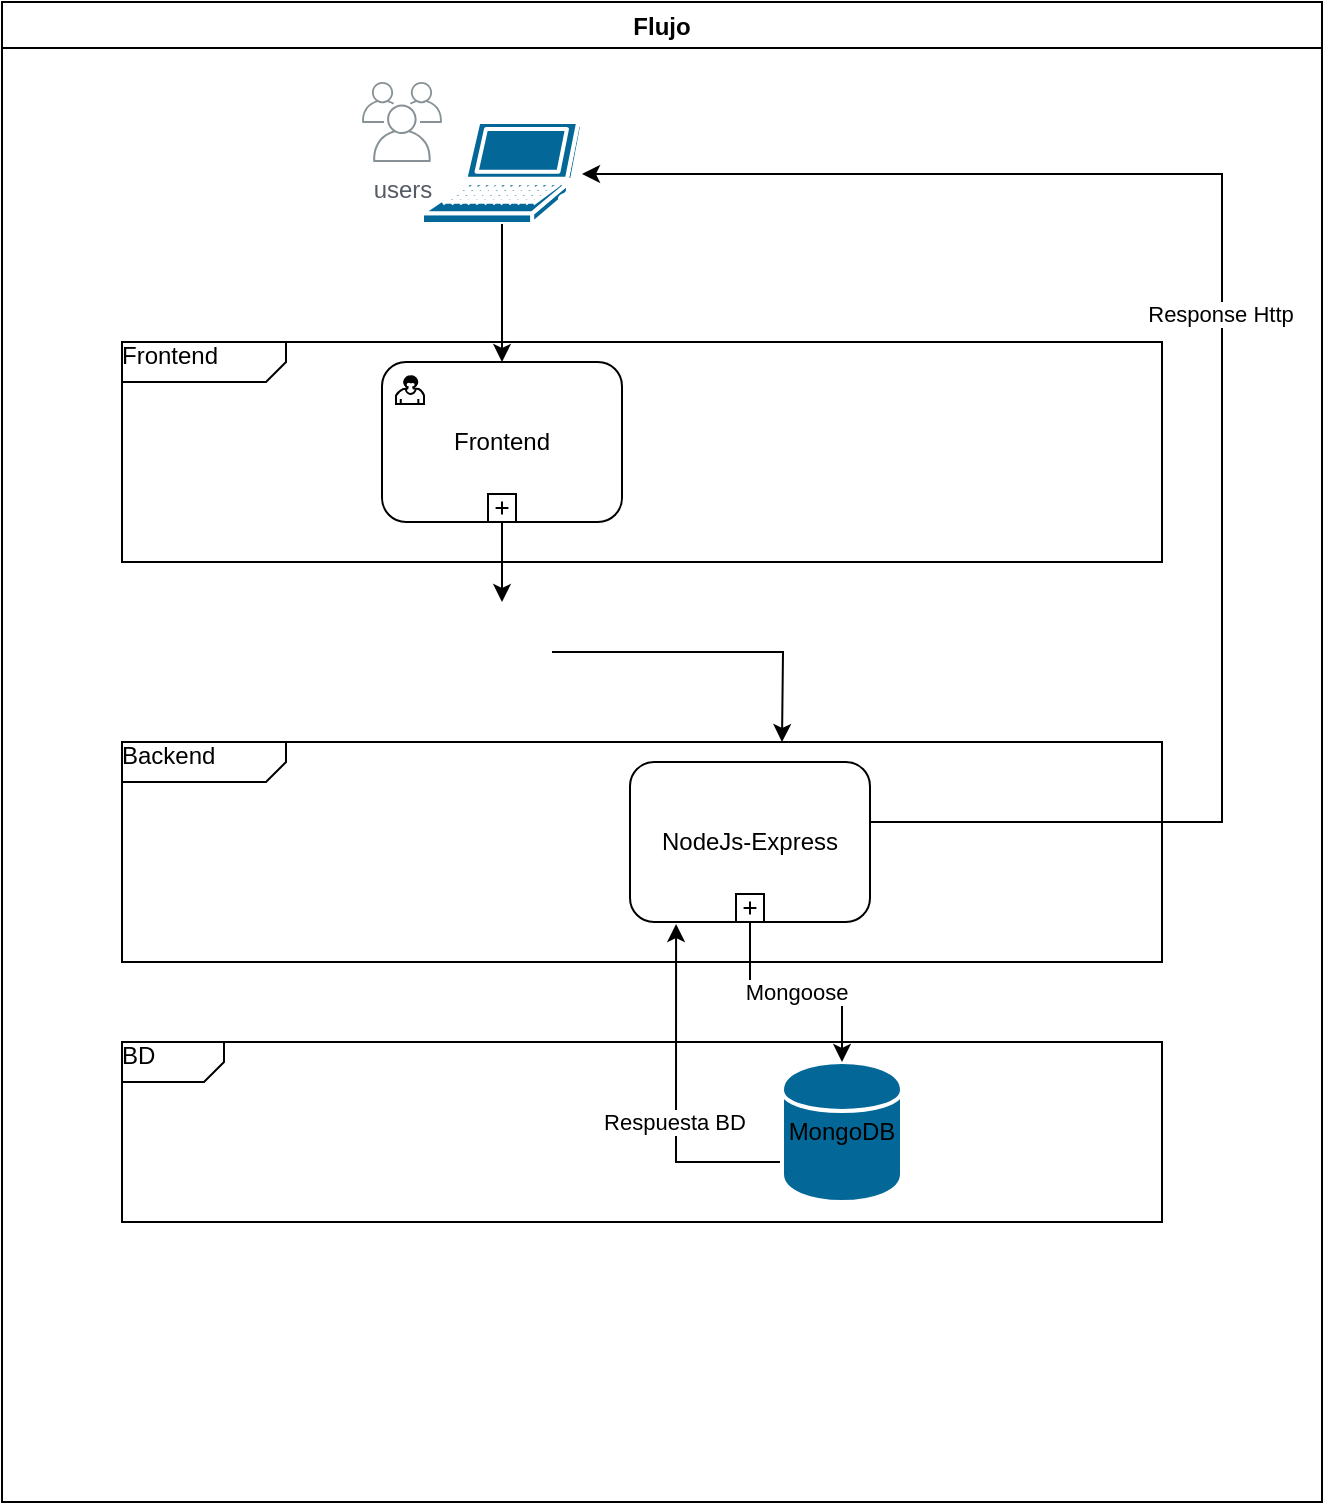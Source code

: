 <mxfile version="13.8.8" type="github">
  <diagram id="78aQR8RQnFcetJqp-GHQ" name="Page-1">
    <mxGraphModel dx="946" dy="562" grid="1" gridSize="10" guides="1" tooltips="1" connect="1" arrows="1" fold="1" page="1" pageScale="1" pageWidth="827" pageHeight="1169" math="0" shadow="0">
      <root>
        <mxCell id="0" />
        <mxCell id="1" parent="0" />
        <mxCell id="h-x4_XwBHl1-xy10uT6D-13" value="Flujo" style="swimlane;startSize=23;" vertex="1" parent="1">
          <mxGeometry x="100" y="40" width="660" height="750" as="geometry">
            <mxRectangle x="100" y="40" width="60" height="23" as="alternateBounds" />
          </mxGeometry>
        </mxCell>
        <mxCell id="h-x4_XwBHl1-xy10uT6D-65" value="Frontend" style="html=1;shape=mxgraph.sysml.package;align=left;spacingLeft=5;verticalAlign=top;spacingTop=-3;labelX=82;html=1;overflow=fill;" vertex="1" parent="h-x4_XwBHl1-xy10uT6D-13">
          <mxGeometry x="60" y="170" width="520" height="110" as="geometry" />
        </mxCell>
        <mxCell id="h-x4_XwBHl1-xy10uT6D-63" value="Backend" style="html=1;shape=mxgraph.sysml.package;align=left;spacingLeft=5;verticalAlign=top;spacingTop=-3;labelX=82;html=1;overflow=fill;" vertex="1" parent="h-x4_XwBHl1-xy10uT6D-13">
          <mxGeometry x="60" y="370" width="520" height="110" as="geometry" />
        </mxCell>
        <mxCell id="h-x4_XwBHl1-xy10uT6D-62" value="BD" style="html=1;shape=mxgraph.sysml.package;align=left;spacingLeft=5;verticalAlign=top;spacingTop=-3;labelX=51;html=1;overflow=fill;" vertex="1" parent="h-x4_XwBHl1-xy10uT6D-13">
          <mxGeometry x="60" y="520" width="520" height="90" as="geometry" />
        </mxCell>
        <mxCell id="h-x4_XwBHl1-xy10uT6D-16" value="" style="shape=mxgraph.cisco.computers_and_peripherals.laptop;html=1;pointerEvents=1;dashed=0;fillColor=#036897;strokeColor=#ffffff;strokeWidth=2;verticalLabelPosition=bottom;verticalAlign=top;align=center;outlineConnect=0;" vertex="1" parent="h-x4_XwBHl1-xy10uT6D-13">
          <mxGeometry x="210" y="60" width="80" height="51" as="geometry" />
        </mxCell>
        <mxCell id="h-x4_XwBHl1-xy10uT6D-66" style="edgeStyle=orthogonalEdgeStyle;rounded=0;orthogonalLoop=1;jettySize=auto;html=1;entryX=0.192;entryY=1.013;entryDx=0;entryDy=0;entryPerimeter=0;" edge="1" parent="h-x4_XwBHl1-xy10uT6D-13" source="h-x4_XwBHl1-xy10uT6D-18" target="h-x4_XwBHl1-xy10uT6D-42">
          <mxGeometry relative="1" as="geometry">
            <Array as="points">
              <mxPoint x="337" y="580" />
            </Array>
          </mxGeometry>
        </mxCell>
        <mxCell id="h-x4_XwBHl1-xy10uT6D-67" value="Respuesta BD" style="edgeLabel;html=1;align=center;verticalAlign=middle;resizable=0;points=[];" vertex="1" connectable="0" parent="h-x4_XwBHl1-xy10uT6D-66">
          <mxGeometry x="-0.149" y="1" relative="1" as="geometry">
            <mxPoint as="offset" />
          </mxGeometry>
        </mxCell>
        <mxCell id="h-x4_XwBHl1-xy10uT6D-18" value="&lt;div&gt;MongoDB&lt;/div&gt;&lt;div&gt;&lt;br&gt;&lt;/div&gt;" style="shape=cylinder;whiteSpace=wrap;html=1;boundedLbl=1;backgroundOutline=1;dashed=0;verticalAlign=top;strokeColor=#ffffff;strokeWidth=2;fillColor=#036897;" vertex="1" parent="h-x4_XwBHl1-xy10uT6D-13">
          <mxGeometry x="390" y="530" width="60" height="70" as="geometry" />
        </mxCell>
        <mxCell id="h-x4_XwBHl1-xy10uT6D-32" style="edgeStyle=orthogonalEdgeStyle;rounded=0;orthogonalLoop=1;jettySize=auto;html=1;" edge="1" parent="h-x4_XwBHl1-xy10uT6D-13" target="h-x4_XwBHl1-xy10uT6D-31">
          <mxGeometry relative="1" as="geometry">
            <mxPoint x="310" y="210" as="sourcePoint" />
            <Array as="points">
              <mxPoint x="250" y="210" />
              <mxPoint x="250" y="325" />
            </Array>
          </mxGeometry>
        </mxCell>
        <mxCell id="h-x4_XwBHl1-xy10uT6D-33" value="&lt;div&gt;http&lt;/div&gt;" style="edgeLabel;html=1;align=center;verticalAlign=middle;resizable=0;points=[];" vertex="1" connectable="0" parent="h-x4_XwBHl1-xy10uT6D-32">
          <mxGeometry x="-0.161" y="-14" relative="1" as="geometry">
            <mxPoint x="16" y="14" as="offset" />
          </mxGeometry>
        </mxCell>
        <mxCell id="h-x4_XwBHl1-xy10uT6D-29" value="users" style="outlineConnect=0;gradientColor=none;fontColor=#545B64;strokeColor=none;fillColor=#879196;dashed=0;verticalLabelPosition=bottom;verticalAlign=top;align=center;html=1;fontSize=12;fontStyle=0;aspect=fixed;shape=mxgraph.aws4.illustration_users;pointerEvents=1" vertex="1" parent="h-x4_XwBHl1-xy10uT6D-13">
          <mxGeometry x="180" y="40" width="40" height="40" as="geometry" />
        </mxCell>
        <mxCell id="h-x4_XwBHl1-xy10uT6D-31" value="" style="shape=image;html=1;verticalAlign=top;verticalLabelPosition=bottom;labelBackgroundColor=#ffffff;imageAspect=0;aspect=fixed;image=https://cdn2.iconfinder.com/data/icons/competitive-strategy-and-corporate-training/512/196_Api_app_coding_developer_software_app_development-128.png" vertex="1" parent="h-x4_XwBHl1-xy10uT6D-13">
          <mxGeometry x="225" y="300" width="50" height="50" as="geometry" />
        </mxCell>
        <mxCell id="h-x4_XwBHl1-xy10uT6D-37" value="&lt;div&gt;Mongoose&lt;/div&gt;" style="edgeStyle=orthogonalEdgeStyle;rounded=0;orthogonalLoop=1;jettySize=auto;html=1;" edge="1" parent="h-x4_XwBHl1-xy10uT6D-13" source="h-x4_XwBHl1-xy10uT6D-42" target="h-x4_XwBHl1-xy10uT6D-18">
          <mxGeometry relative="1" as="geometry">
            <mxPoint x="310" y="517.5" as="sourcePoint" />
          </mxGeometry>
        </mxCell>
        <mxCell id="h-x4_XwBHl1-xy10uT6D-39" value="Frontend" style="html=1;whiteSpace=wrap;rounded=1;dropTarget=0;" vertex="1" parent="h-x4_XwBHl1-xy10uT6D-13">
          <mxGeometry x="190" y="180" width="120" height="80" as="geometry" />
        </mxCell>
        <mxCell id="h-x4_XwBHl1-xy10uT6D-40" value="" style="html=1;shape=mxgraph.bpmn.user_task;outlineConnect=0;" vertex="1" parent="h-x4_XwBHl1-xy10uT6D-39">
          <mxGeometry width="14" height="14" relative="1" as="geometry">
            <mxPoint x="7" y="7" as="offset" />
          </mxGeometry>
        </mxCell>
        <mxCell id="h-x4_XwBHl1-xy10uT6D-41" value="" style="html=1;shape=plus;outlineConnect=0;" vertex="1" parent="h-x4_XwBHl1-xy10uT6D-39">
          <mxGeometry x="0.5" y="1" width="14" height="14" relative="1" as="geometry">
            <mxPoint x="-7" y="-14" as="offset" />
          </mxGeometry>
        </mxCell>
        <mxCell id="h-x4_XwBHl1-xy10uT6D-42" value="&lt;div&gt;NodeJs-Express&lt;/div&gt;" style="html=1;whiteSpace=wrap;rounded=1;dropTarget=0;" vertex="1" parent="h-x4_XwBHl1-xy10uT6D-13">
          <mxGeometry x="314" y="380" width="120" height="80" as="geometry" />
        </mxCell>
        <mxCell id="h-x4_XwBHl1-xy10uT6D-43" value="" style="html=1;shape=plus;outlineConnect=0;" vertex="1" parent="h-x4_XwBHl1-xy10uT6D-42">
          <mxGeometry x="0.5" y="1" width="14" height="14" relative="1" as="geometry">
            <mxPoint x="-7" y="-14" as="offset" />
          </mxGeometry>
        </mxCell>
        <mxCell id="h-x4_XwBHl1-xy10uT6D-27" style="edgeStyle=orthogonalEdgeStyle;rounded=0;orthogonalLoop=1;jettySize=auto;html=1;entryX=0.5;entryY=0;entryDx=0;entryDy=0;" edge="1" parent="h-x4_XwBHl1-xy10uT6D-13" source="h-x4_XwBHl1-xy10uT6D-16" target="h-x4_XwBHl1-xy10uT6D-39">
          <mxGeometry relative="1" as="geometry">
            <mxPoint x="250" y="170" as="targetPoint" />
            <Array as="points" />
          </mxGeometry>
        </mxCell>
        <mxCell id="h-x4_XwBHl1-xy10uT6D-35" style="edgeStyle=orthogonalEdgeStyle;rounded=0;orthogonalLoop=1;jettySize=auto;html=1;" edge="1" parent="h-x4_XwBHl1-xy10uT6D-13" source="h-x4_XwBHl1-xy10uT6D-42" target="h-x4_XwBHl1-xy10uT6D-16">
          <mxGeometry relative="1" as="geometry">
            <mxPoint x="400" y="430" as="sourcePoint" />
            <Array as="points">
              <mxPoint x="610" y="410" />
              <mxPoint x="610" y="86" />
            </Array>
          </mxGeometry>
        </mxCell>
        <mxCell id="h-x4_XwBHl1-xy10uT6D-44" value="&lt;div&gt;Response Http&lt;/div&gt;" style="edgeLabel;html=1;align=center;verticalAlign=middle;resizable=0;points=[];" vertex="1" connectable="0" parent="h-x4_XwBHl1-xy10uT6D-35">
          <mxGeometry x="0.049" y="1" relative="1" as="geometry">
            <mxPoint as="offset" />
          </mxGeometry>
        </mxCell>
        <mxCell id="h-x4_XwBHl1-xy10uT6D-69" style="edgeStyle=orthogonalEdgeStyle;rounded=0;orthogonalLoop=1;jettySize=auto;html=1;" edge="1" parent="1" source="h-x4_XwBHl1-xy10uT6D-31">
          <mxGeometry relative="1" as="geometry">
            <mxPoint x="490" y="410" as="targetPoint" />
          </mxGeometry>
        </mxCell>
      </root>
    </mxGraphModel>
  </diagram>
</mxfile>
